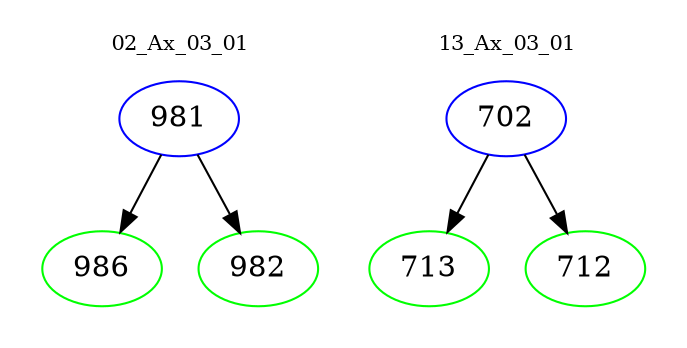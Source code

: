 digraph{
subgraph cluster_0 {
color = white
label = "02_Ax_03_01";
fontsize=10;
T0_981 [label="981", color="blue"]
T0_981 -> T0_986 [color="black"]
T0_986 [label="986", color="green"]
T0_981 -> T0_982 [color="black"]
T0_982 [label="982", color="green"]
}
subgraph cluster_1 {
color = white
label = "13_Ax_03_01";
fontsize=10;
T1_702 [label="702", color="blue"]
T1_702 -> T1_713 [color="black"]
T1_713 [label="713", color="green"]
T1_702 -> T1_712 [color="black"]
T1_712 [label="712", color="green"]
}
}
